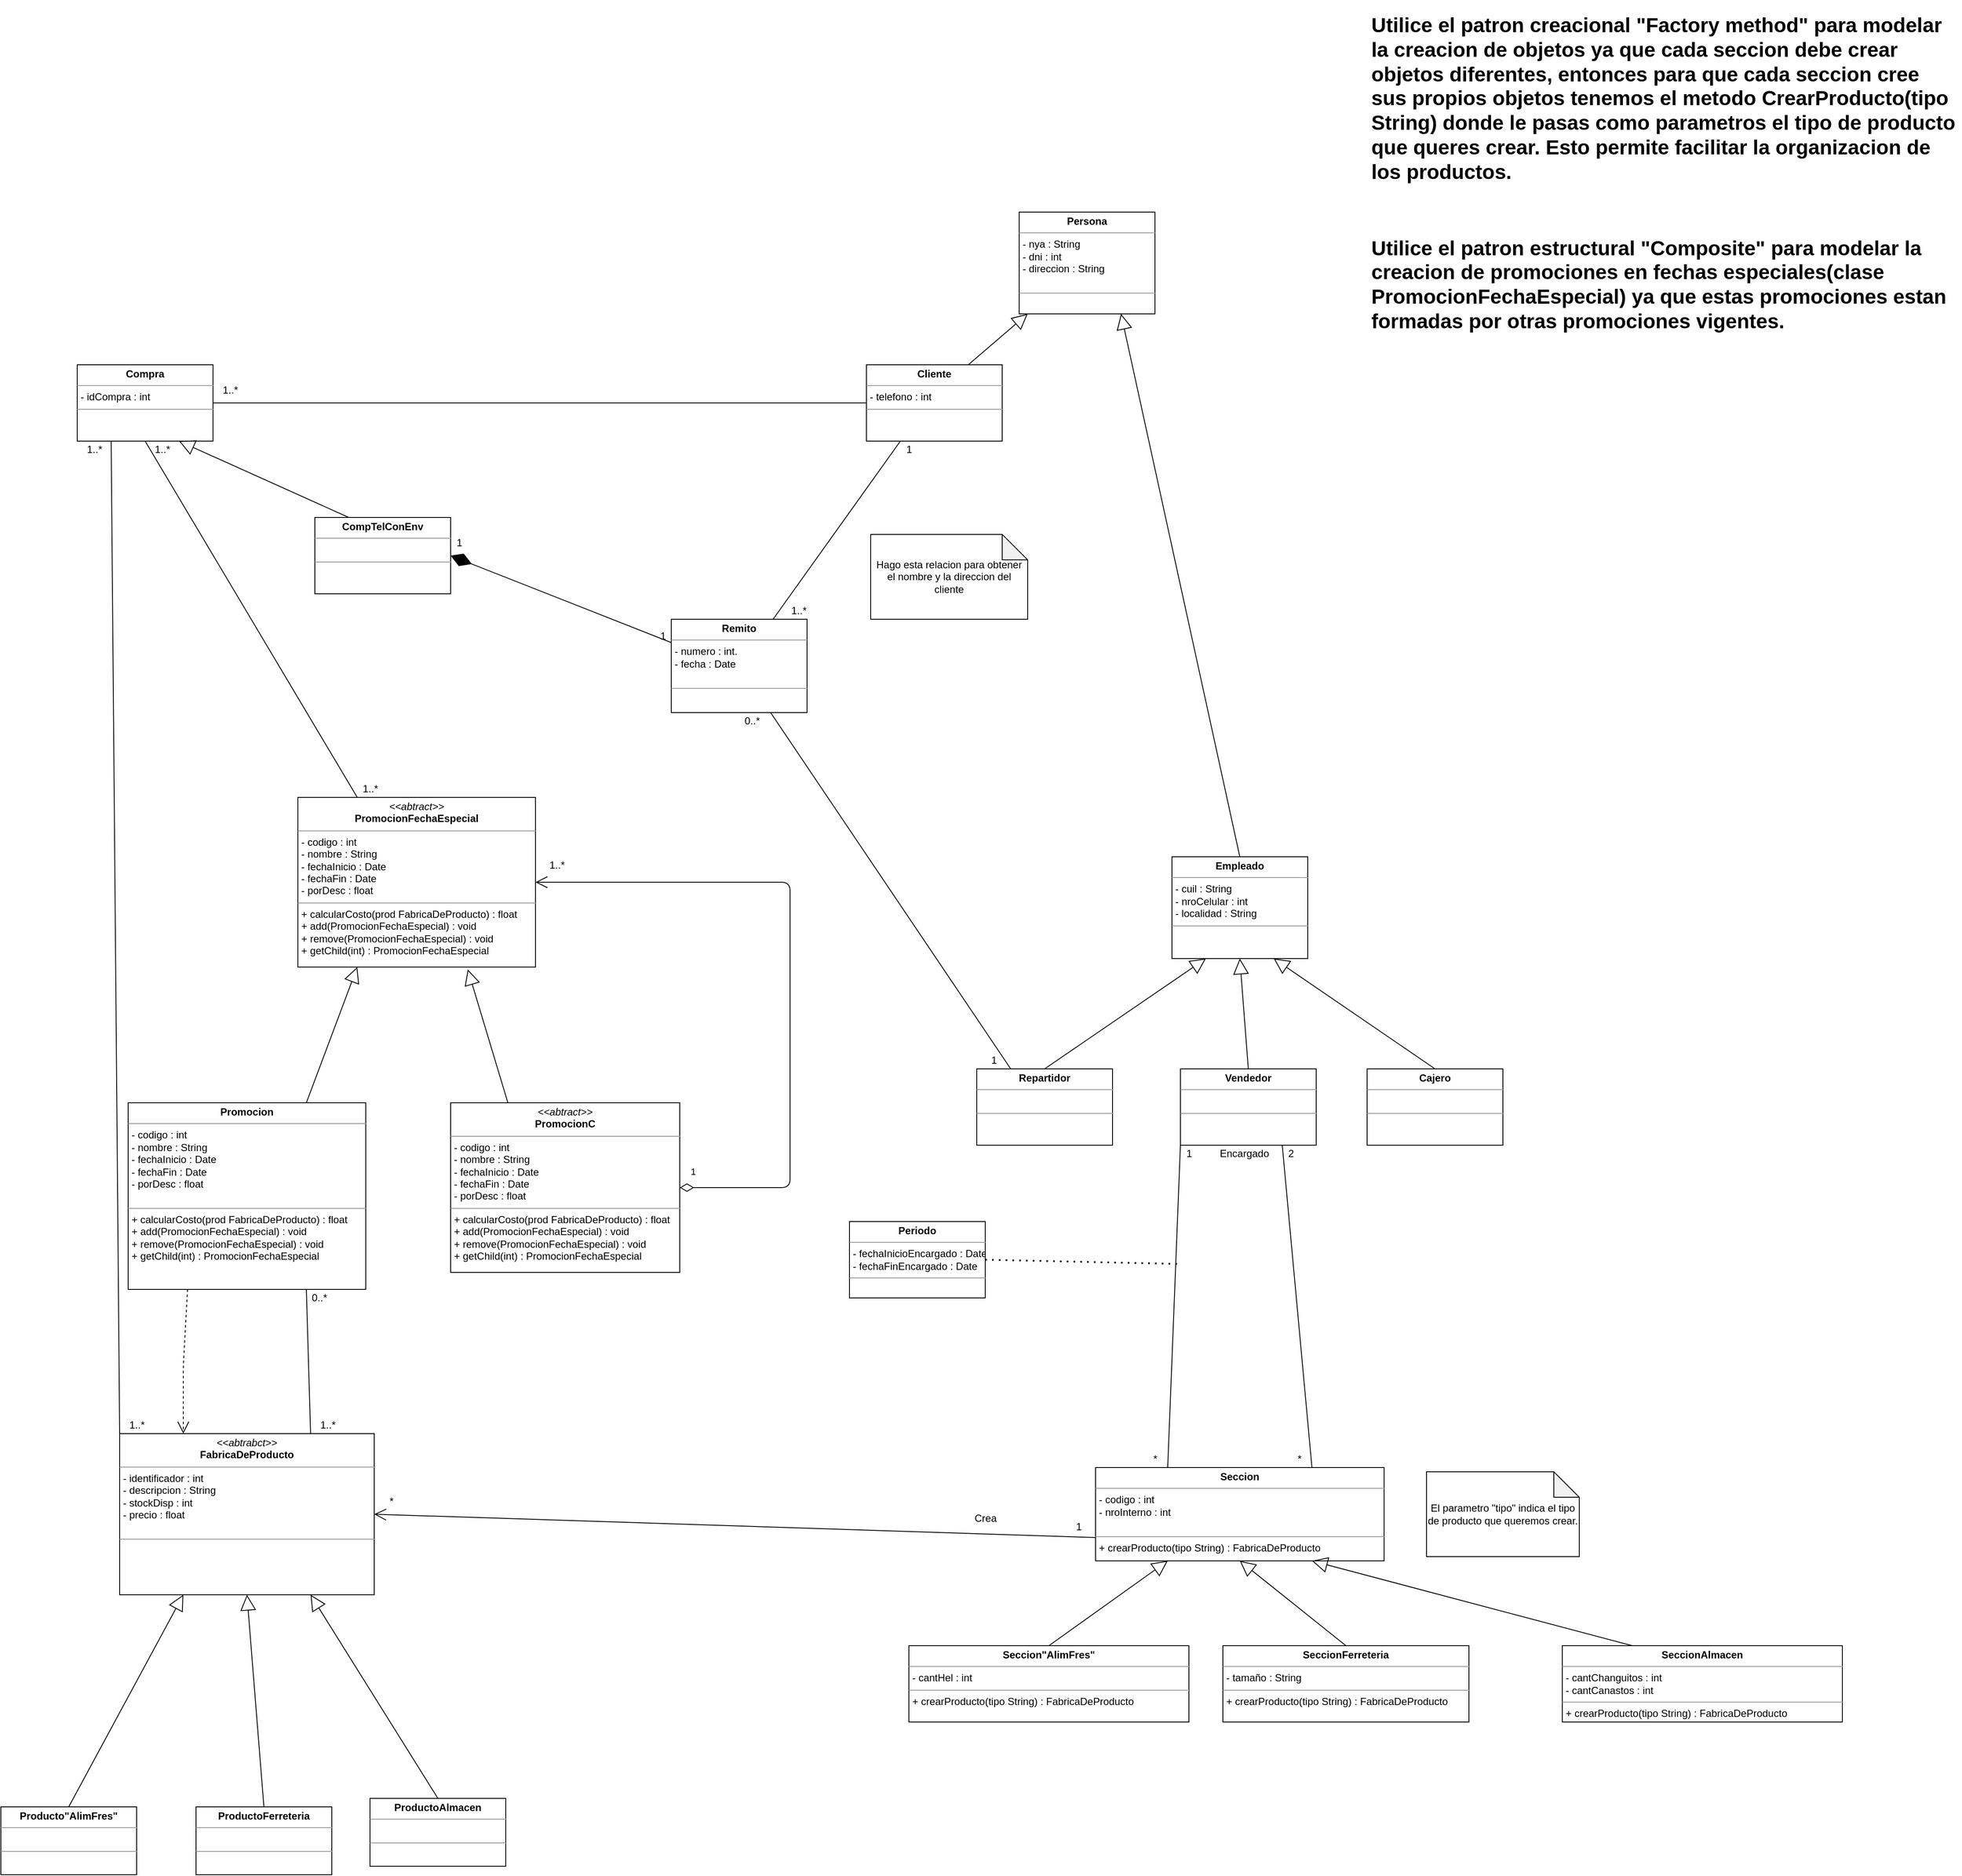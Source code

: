 <mxfile version="14.7.6" type="github">
  <diagram name="Page-1" id="c4acf3e9-155e-7222-9cf6-157b1a14988f">
    <mxGraphModel dx="1811" dy="1822" grid="1" gridSize="10" guides="1" tooltips="1" connect="1" arrows="1" fold="1" page="1" pageScale="1" pageWidth="850" pageHeight="1100" background="none" math="0" shadow="0">
      <root>
        <mxCell id="0" />
        <mxCell id="1" parent="0" />
        <mxCell id="PUDkS7CEyCO4szzrdiOM-6" value="&lt;p style=&quot;margin: 0px ; margin-top: 4px ; text-align: center&quot;&gt;&lt;b&gt;Empleado&lt;/b&gt;&lt;/p&gt;&lt;hr size=&quot;1&quot;&gt;&lt;p style=&quot;margin: 0px ; margin-left: 4px&quot;&gt;&lt;span&gt;- cuil : String&lt;/span&gt;&lt;/p&gt;&lt;p style=&quot;margin: 0px ; margin-left: 4px&quot;&gt;- nroCelular : int&lt;/p&gt;&lt;p style=&quot;margin: 0px ; margin-left: 4px&quot;&gt;- localidad : String&lt;/p&gt;&lt;hr size=&quot;1&quot;&gt;&lt;p style=&quot;margin: 0px ; margin-left: 4px&quot;&gt;&lt;br&gt;&lt;/p&gt;" style="verticalAlign=top;align=left;overflow=fill;fontSize=12;fontFamily=Helvetica;html=1;" vertex="1" parent="1">
          <mxGeometry x="620" y="70" width="160" height="120" as="geometry" />
        </mxCell>
        <mxCell id="PUDkS7CEyCO4szzrdiOM-7" value="&lt;p style=&quot;margin: 0px ; margin-top: 4px ; text-align: center&quot;&gt;&lt;b&gt;Repartidor&lt;/b&gt;&lt;/p&gt;&lt;hr size=&quot;1&quot;&gt;&lt;p style=&quot;margin: 0px ; margin-left: 4px&quot;&gt;&lt;br&gt;&lt;/p&gt;&lt;hr size=&quot;1&quot;&gt;&lt;p style=&quot;margin: 0px ; margin-left: 4px&quot;&gt;&lt;br&gt;&lt;/p&gt;" style="verticalAlign=top;align=left;overflow=fill;fontSize=12;fontFamily=Helvetica;html=1;" vertex="1" parent="1">
          <mxGeometry x="390" y="320" width="160" height="90" as="geometry" />
        </mxCell>
        <mxCell id="PUDkS7CEyCO4szzrdiOM-8" value="&lt;p style=&quot;margin: 0px ; margin-top: 4px ; text-align: center&quot;&gt;&lt;b&gt;Vendedor&lt;/b&gt;&lt;/p&gt;&lt;hr size=&quot;1&quot;&gt;&lt;p style=&quot;margin: 0px ; margin-left: 4px&quot;&gt;&lt;br&gt;&lt;/p&gt;&lt;hr size=&quot;1&quot;&gt;&lt;p style=&quot;margin: 0px ; margin-left: 4px&quot;&gt;&lt;br&gt;&lt;/p&gt;" style="verticalAlign=top;align=left;overflow=fill;fontSize=12;fontFamily=Helvetica;html=1;" vertex="1" parent="1">
          <mxGeometry x="630" y="320" width="160" height="90" as="geometry" />
        </mxCell>
        <mxCell id="PUDkS7CEyCO4szzrdiOM-9" value="&lt;p style=&quot;margin: 0px ; margin-top: 4px ; text-align: center&quot;&gt;&lt;b&gt;Cajero&lt;/b&gt;&lt;/p&gt;&lt;hr size=&quot;1&quot;&gt;&lt;p style=&quot;margin: 0px ; margin-left: 4px&quot;&gt;&lt;br&gt;&lt;/p&gt;&lt;hr size=&quot;1&quot;&gt;&lt;p style=&quot;margin: 0px ; margin-left: 4px&quot;&gt;&lt;br&gt;&lt;/p&gt;" style="verticalAlign=top;align=left;overflow=fill;fontSize=12;fontFamily=Helvetica;html=1;" vertex="1" parent="1">
          <mxGeometry x="850" y="320" width="160" height="90" as="geometry" />
        </mxCell>
        <mxCell id="PUDkS7CEyCO4szzrdiOM-11" value="" style="endArrow=block;endSize=16;endFill=0;html=1;entryX=0.25;entryY=1;entryDx=0;entryDy=0;exitX=0.5;exitY=0;exitDx=0;exitDy=0;" edge="1" parent="1" source="PUDkS7CEyCO4szzrdiOM-7" target="PUDkS7CEyCO4szzrdiOM-6">
          <mxGeometry width="160" relative="1" as="geometry">
            <mxPoint x="440" y="350" as="sourcePoint" />
            <mxPoint x="600" y="350" as="targetPoint" />
          </mxGeometry>
        </mxCell>
        <mxCell id="PUDkS7CEyCO4szzrdiOM-12" value="" style="endArrow=block;endSize=16;endFill=0;html=1;entryX=0.75;entryY=1;entryDx=0;entryDy=0;exitX=0.5;exitY=0;exitDx=0;exitDy=0;" edge="1" parent="1" source="PUDkS7CEyCO4szzrdiOM-9" target="PUDkS7CEyCO4szzrdiOM-6">
          <mxGeometry width="160" relative="1" as="geometry">
            <mxPoint x="450" y="360" as="sourcePoint" />
            <mxPoint x="610" y="360" as="targetPoint" />
          </mxGeometry>
        </mxCell>
        <mxCell id="PUDkS7CEyCO4szzrdiOM-13" value="" style="endArrow=block;endSize=16;endFill=0;html=1;entryX=0.5;entryY=1;entryDx=0;entryDy=0;exitX=0.5;exitY=0;exitDx=0;exitDy=0;" edge="1" parent="1" source="PUDkS7CEyCO4szzrdiOM-8" target="PUDkS7CEyCO4szzrdiOM-6">
          <mxGeometry width="160" relative="1" as="geometry">
            <mxPoint x="460" y="370" as="sourcePoint" />
            <mxPoint x="620" y="370" as="targetPoint" />
          </mxGeometry>
        </mxCell>
        <mxCell id="PUDkS7CEyCO4szzrdiOM-15" value="&lt;p style=&quot;margin: 0px ; margin-top: 4px ; text-align: center&quot;&gt;&lt;b&gt;Seccion&lt;/b&gt;&lt;/p&gt;&lt;hr size=&quot;1&quot;&gt;&lt;p style=&quot;margin: 0px ; margin-left: 4px&quot;&gt;- codigo : int&lt;/p&gt;&lt;p style=&quot;margin: 0px ; margin-left: 4px&quot;&gt;- nroInterno : int&lt;/p&gt;&lt;p style=&quot;margin: 0px ; margin-left: 4px&quot;&gt;&lt;br&gt;&lt;/p&gt;&lt;hr size=&quot;1&quot;&gt;&lt;p style=&quot;margin: 0px ; margin-left: 4px&quot;&gt;+ crearProducto(tipo String) : FabricaDeProducto&lt;/p&gt;" style="verticalAlign=top;align=left;overflow=fill;fontSize=12;fontFamily=Helvetica;html=1;" vertex="1" parent="1">
          <mxGeometry x="530" y="790" width="340" height="110" as="geometry" />
        </mxCell>
        <mxCell id="PUDkS7CEyCO4szzrdiOM-16" value="" style="endArrow=none;html=1;entryX=0;entryY=1;entryDx=0;entryDy=0;exitX=0.25;exitY=0;exitDx=0;exitDy=0;" edge="1" parent="1" source="PUDkS7CEyCO4szzrdiOM-15" target="PUDkS7CEyCO4szzrdiOM-8">
          <mxGeometry width="50" height="50" relative="1" as="geometry">
            <mxPoint x="710" y="780" as="sourcePoint" />
            <mxPoint x="760" y="730" as="targetPoint" />
          </mxGeometry>
        </mxCell>
        <mxCell id="PUDkS7CEyCO4szzrdiOM-17" value="1" style="text;html=1;align=center;verticalAlign=middle;resizable=0;points=[];autosize=1;strokeColor=none;" vertex="1" parent="1">
          <mxGeometry x="630" y="410" width="20" height="20" as="geometry" />
        </mxCell>
        <mxCell id="PUDkS7CEyCO4szzrdiOM-18" value="*" style="text;html=1;align=center;verticalAlign=middle;resizable=0;points=[];autosize=1;strokeColor=none;" vertex="1" parent="1">
          <mxGeometry x="590" y="770" width="20" height="20" as="geometry" />
        </mxCell>
        <mxCell id="PUDkS7CEyCO4szzrdiOM-19" value="Encargado" style="text;html=1;align=center;verticalAlign=middle;resizable=0;points=[];autosize=1;strokeColor=none;" vertex="1" parent="1">
          <mxGeometry x="670" y="410" width="70" height="20" as="geometry" />
        </mxCell>
        <mxCell id="PUDkS7CEyCO4szzrdiOM-20" value="&lt;p style=&quot;margin: 0px ; margin-top: 4px ; text-align: center&quot;&gt;&lt;b&gt;Periodo&lt;/b&gt;&lt;/p&gt;&lt;hr size=&quot;1&quot;&gt;&lt;p style=&quot;margin: 0px ; margin-left: 4px&quot;&gt;- fechaInicioEncargado : Date&lt;/p&gt;&lt;p style=&quot;margin: 0px ; margin-left: 4px&quot;&gt;- fechaFinEncargado : Date&lt;/p&gt;&lt;hr size=&quot;1&quot;&gt;&lt;p style=&quot;margin: 0px ; margin-left: 4px&quot;&gt;&lt;br&gt;&lt;/p&gt;" style="verticalAlign=top;align=left;overflow=fill;fontSize=12;fontFamily=Helvetica;html=1;" vertex="1" parent="1">
          <mxGeometry x="240" y="500" width="160" height="90" as="geometry" />
        </mxCell>
        <mxCell id="PUDkS7CEyCO4szzrdiOM-21" value="" style="endArrow=none;dashed=1;html=1;dashPattern=1 3;strokeWidth=2;exitX=1;exitY=0.5;exitDx=0;exitDy=0;" edge="1" parent="1" source="PUDkS7CEyCO4szzrdiOM-20">
          <mxGeometry width="50" height="50" relative="1" as="geometry">
            <mxPoint x="740" y="790" as="sourcePoint" />
            <mxPoint x="630" y="550" as="targetPoint" />
          </mxGeometry>
        </mxCell>
        <mxCell id="PUDkS7CEyCO4szzrdiOM-22" value="" style="endArrow=none;html=1;exitX=0.75;exitY=0;exitDx=0;exitDy=0;entryX=0.75;entryY=1;entryDx=0;entryDy=0;" edge="1" parent="1" source="PUDkS7CEyCO4szzrdiOM-15" target="PUDkS7CEyCO4szzrdiOM-8">
          <mxGeometry width="50" height="50" relative="1" as="geometry">
            <mxPoint x="790" y="780" as="sourcePoint" />
            <mxPoint x="840" y="730" as="targetPoint" />
          </mxGeometry>
        </mxCell>
        <mxCell id="PUDkS7CEyCO4szzrdiOM-23" value="*" style="text;html=1;align=center;verticalAlign=middle;resizable=0;points=[];autosize=1;strokeColor=none;" vertex="1" parent="1">
          <mxGeometry x="760" y="770" width="20" height="20" as="geometry" />
        </mxCell>
        <mxCell id="PUDkS7CEyCO4szzrdiOM-24" value="2" style="text;html=1;align=center;verticalAlign=middle;resizable=0;points=[];autosize=1;strokeColor=none;" vertex="1" parent="1">
          <mxGeometry x="750" y="410" width="20" height="20" as="geometry" />
        </mxCell>
        <mxCell id="PUDkS7CEyCO4szzrdiOM-27" value="&lt;p style=&quot;margin: 0px ; margin-top: 4px ; text-align: center&quot;&gt;&lt;b&gt;Seccion&quot;AlimFres&quot;&lt;/b&gt;&lt;/p&gt;&lt;hr size=&quot;1&quot;&gt;&lt;p style=&quot;margin: 0px ; margin-left: 4px&quot;&gt;- cantHel : int&lt;/p&gt;&lt;hr size=&quot;1&quot;&gt;&lt;p style=&quot;margin: 0px ; margin-left: 4px&quot;&gt;+ crearProducto(tipo String) : FabricaDeProducto&lt;br&gt;&lt;/p&gt;" style="verticalAlign=top;align=left;overflow=fill;fontSize=12;fontFamily=Helvetica;html=1;" vertex="1" parent="1">
          <mxGeometry x="310" y="1000" width="330" height="90" as="geometry" />
        </mxCell>
        <mxCell id="PUDkS7CEyCO4szzrdiOM-30" value="&lt;p style=&quot;margin: 0px ; margin-top: 4px ; text-align: center&quot;&gt;&lt;b&gt;SeccionFerreteria&lt;/b&gt;&lt;/p&gt;&lt;hr size=&quot;1&quot;&gt;&lt;p style=&quot;margin: 0px ; margin-left: 4px&quot;&gt;- tamaño : String&lt;/p&gt;&lt;hr size=&quot;1&quot;&gt;&lt;p style=&quot;margin: 0px ; margin-left: 4px&quot;&gt;+ crearProducto(tipo String) : FabricaDeProducto&lt;br&gt;&lt;/p&gt;" style="verticalAlign=top;align=left;overflow=fill;fontSize=12;fontFamily=Helvetica;html=1;" vertex="1" parent="1">
          <mxGeometry x="680" y="1000" width="290" height="90" as="geometry" />
        </mxCell>
        <mxCell id="PUDkS7CEyCO4szzrdiOM-31" value="&lt;p style=&quot;margin: 0px ; margin-top: 4px ; text-align: center&quot;&gt;&lt;b&gt;SeccionAlmacen&lt;/b&gt;&lt;/p&gt;&lt;hr size=&quot;1&quot;&gt;&lt;p style=&quot;margin: 0px ; margin-left: 4px&quot;&gt;- cantChanguitos : int&lt;/p&gt;&lt;p style=&quot;margin: 0px ; margin-left: 4px&quot;&gt;- cantCanastos : int&lt;/p&gt;&lt;hr size=&quot;1&quot;&gt;&lt;p style=&quot;margin: 0px ; margin-left: 4px&quot;&gt;+ crearProducto(tipo String) : FabricaDeProducto&lt;br&gt;&lt;/p&gt;" style="verticalAlign=top;align=left;overflow=fill;fontSize=12;fontFamily=Helvetica;html=1;" vertex="1" parent="1">
          <mxGeometry x="1080" y="1000" width="330" height="90" as="geometry" />
        </mxCell>
        <mxCell id="PUDkS7CEyCO4szzrdiOM-34" value="&lt;p style=&quot;margin: 0px ; margin-top: 4px ; text-align: center&quot;&gt;&lt;b&gt;Producto&quot;AlimFres&quot;&lt;/b&gt;&lt;/p&gt;&lt;hr size=&quot;1&quot;&gt;&lt;p style=&quot;margin: 0px ; margin-left: 4px&quot;&gt;&lt;br&gt;&lt;/p&gt;&lt;hr size=&quot;1&quot;&gt;&lt;p style=&quot;margin: 0px ; margin-left: 4px&quot;&gt;&lt;br&gt;&lt;/p&gt;" style="verticalAlign=top;align=left;overflow=fill;fontSize=12;fontFamily=Helvetica;html=1;" vertex="1" parent="1">
          <mxGeometry x="-760" y="1190" width="160" height="80" as="geometry" />
        </mxCell>
        <mxCell id="PUDkS7CEyCO4szzrdiOM-36" value="" style="endArrow=block;endSize=16;endFill=0;html=1;entryX=0.25;entryY=1;entryDx=0;entryDy=0;exitX=0.5;exitY=0;exitDx=0;exitDy=0;" edge="1" parent="1" source="PUDkS7CEyCO4szzrdiOM-27" target="PUDkS7CEyCO4szzrdiOM-15">
          <mxGeometry width="160" relative="1" as="geometry">
            <mxPoint x="1070" y="960" as="sourcePoint" />
            <mxPoint x="880" y="830" as="targetPoint" />
          </mxGeometry>
        </mxCell>
        <mxCell id="PUDkS7CEyCO4szzrdiOM-37" value="" style="endArrow=block;endSize=16;endFill=0;html=1;entryX=0.75;entryY=1;entryDx=0;entryDy=0;exitX=0.25;exitY=0;exitDx=0;exitDy=0;" edge="1" parent="1" source="PUDkS7CEyCO4szzrdiOM-31" target="PUDkS7CEyCO4szzrdiOM-15">
          <mxGeometry width="160" relative="1" as="geometry">
            <mxPoint x="1060" y="960" as="sourcePoint" />
            <mxPoint x="870" y="830" as="targetPoint" />
          </mxGeometry>
        </mxCell>
        <mxCell id="PUDkS7CEyCO4szzrdiOM-38" value="" style="endArrow=block;endSize=16;endFill=0;html=1;entryX=0.5;entryY=1;entryDx=0;entryDy=0;exitX=0.5;exitY=0;exitDx=0;exitDy=0;" edge="1" parent="1" source="PUDkS7CEyCO4szzrdiOM-30" target="PUDkS7CEyCO4szzrdiOM-15">
          <mxGeometry width="160" relative="1" as="geometry">
            <mxPoint x="1010" y="940" as="sourcePoint" />
            <mxPoint x="820" y="810" as="targetPoint" />
          </mxGeometry>
        </mxCell>
        <mxCell id="PUDkS7CEyCO4szzrdiOM-39" value="&lt;p style=&quot;margin: 0px ; margin-top: 4px ; text-align: center&quot;&gt;&lt;i&gt;&amp;lt;&amp;lt;abtrabct&amp;gt;&amp;gt;&lt;/i&gt;&lt;br&gt;&lt;b&gt;FabricaDeProducto&lt;/b&gt;&lt;/p&gt;&lt;hr size=&quot;1&quot;&gt;&lt;p style=&quot;margin: 0px 0px 0px 4px&quot;&gt;- identificador : int&lt;/p&gt;&lt;p style=&quot;margin: 0px 0px 0px 4px&quot;&gt;- descripcion : String&lt;/p&gt;&lt;p style=&quot;margin: 0px 0px 0px 4px&quot;&gt;- stockDisp : int&lt;/p&gt;&lt;p style=&quot;margin: 0px 0px 0px 4px&quot;&gt;- precio : float&lt;/p&gt;&lt;div&gt;&lt;br&gt;&lt;/div&gt;&lt;hr size=&quot;1&quot;&gt;&lt;p style=&quot;margin: 0px ; margin-left: 4px&quot;&gt;&lt;br&gt;&lt;/p&gt;" style="verticalAlign=top;align=left;overflow=fill;fontSize=12;fontFamily=Helvetica;html=1;" vertex="1" parent="1">
          <mxGeometry x="-620" y="750" width="300" height="190" as="geometry" />
        </mxCell>
        <mxCell id="PUDkS7CEyCO4szzrdiOM-40" value="&lt;p style=&quot;margin: 0px ; margin-top: 4px ; text-align: center&quot;&gt;&lt;b&gt;ProductoAlmacen&lt;/b&gt;&lt;/p&gt;&lt;hr size=&quot;1&quot;&gt;&lt;p style=&quot;margin: 0px ; margin-left: 4px&quot;&gt;&lt;br&gt;&lt;/p&gt;&lt;hr size=&quot;1&quot;&gt;&lt;p style=&quot;margin: 0px ; margin-left: 4px&quot;&gt;&lt;br&gt;&lt;/p&gt;" style="verticalAlign=top;align=left;overflow=fill;fontSize=12;fontFamily=Helvetica;html=1;" vertex="1" parent="1">
          <mxGeometry x="-325" y="1180" width="160" height="80" as="geometry" />
        </mxCell>
        <mxCell id="PUDkS7CEyCO4szzrdiOM-41" value="&lt;p style=&quot;margin: 0px ; margin-top: 4px ; text-align: center&quot;&gt;&lt;b&gt;ProductoFerreteria&lt;/b&gt;&lt;/p&gt;&lt;hr size=&quot;1&quot;&gt;&lt;p style=&quot;margin: 0px ; margin-left: 4px&quot;&gt;&lt;br&gt;&lt;/p&gt;&lt;hr size=&quot;1&quot;&gt;&lt;p style=&quot;margin: 0px ; margin-left: 4px&quot;&gt;&lt;br&gt;&lt;/p&gt;" style="verticalAlign=top;align=left;overflow=fill;fontSize=12;fontFamily=Helvetica;html=1;" vertex="1" parent="1">
          <mxGeometry x="-530" y="1190" width="160" height="80" as="geometry" />
        </mxCell>
        <mxCell id="PUDkS7CEyCO4szzrdiOM-43" value="" style="endArrow=block;endSize=16;endFill=0;html=1;entryX=0.5;entryY=1;entryDx=0;entryDy=0;exitX=0.5;exitY=0;exitDx=0;exitDy=0;" edge="1" parent="1" source="PUDkS7CEyCO4szzrdiOM-41" target="PUDkS7CEyCO4szzrdiOM-39">
          <mxGeometry width="160" relative="1" as="geometry">
            <mxPoint x="-930" y="1100.0" as="sourcePoint" />
            <mxPoint x="-750" y="1000.0" as="targetPoint" />
          </mxGeometry>
        </mxCell>
        <mxCell id="PUDkS7CEyCO4szzrdiOM-44" value="" style="endArrow=block;endSize=16;endFill=0;html=1;entryX=0.75;entryY=1;entryDx=0;entryDy=0;exitX=0.5;exitY=0;exitDx=0;exitDy=0;" edge="1" parent="1" source="PUDkS7CEyCO4szzrdiOM-40" target="PUDkS7CEyCO4szzrdiOM-39">
          <mxGeometry width="160" relative="1" as="geometry">
            <mxPoint x="-60" y="1040.0" as="sourcePoint" />
            <mxPoint x="120" y="940.0" as="targetPoint" />
          </mxGeometry>
        </mxCell>
        <mxCell id="PUDkS7CEyCO4szzrdiOM-45" value="" style="endArrow=block;endSize=16;endFill=0;html=1;entryX=0.25;entryY=1;entryDx=0;entryDy=0;exitX=0.5;exitY=0;exitDx=0;exitDy=0;" edge="1" parent="1" source="PUDkS7CEyCO4szzrdiOM-34" target="PUDkS7CEyCO4szzrdiOM-39">
          <mxGeometry width="160" relative="1" as="geometry">
            <mxPoint x="-750" y="1190.0" as="sourcePoint" />
            <mxPoint x="-570" y="1090.0" as="targetPoint" />
          </mxGeometry>
        </mxCell>
        <mxCell id="PUDkS7CEyCO4szzrdiOM-48" value="" style="endArrow=open;endFill=1;endSize=12;html=1;entryX=1;entryY=0.5;entryDx=0;entryDy=0;exitX=0;exitY=0.75;exitDx=0;exitDy=0;" edge="1" parent="1" source="PUDkS7CEyCO4szzrdiOM-15" target="PUDkS7CEyCO4szzrdiOM-39">
          <mxGeometry width="160" relative="1" as="geometry">
            <mxPoint x="450" y="850" as="sourcePoint" />
            <mxPoint x="610" y="850" as="targetPoint" />
          </mxGeometry>
        </mxCell>
        <mxCell id="PUDkS7CEyCO4szzrdiOM-49" value="*" style="text;html=1;align=center;verticalAlign=middle;resizable=0;points=[];autosize=1;strokeColor=none;" vertex="1" parent="1">
          <mxGeometry x="-310" y="820" width="20" height="20" as="geometry" />
        </mxCell>
        <mxCell id="PUDkS7CEyCO4szzrdiOM-50" value="1" style="text;html=1;align=center;verticalAlign=middle;resizable=0;points=[];autosize=1;strokeColor=none;" vertex="1" parent="1">
          <mxGeometry x="500" y="850" width="20" height="20" as="geometry" />
        </mxCell>
        <mxCell id="PUDkS7CEyCO4szzrdiOM-51" value="Crea" style="text;html=1;align=center;verticalAlign=middle;resizable=0;points=[];autosize=1;strokeColor=none;" vertex="1" parent="1">
          <mxGeometry x="380" y="840" width="40" height="20" as="geometry" />
        </mxCell>
        <mxCell id="PUDkS7CEyCO4szzrdiOM-56" value="&lt;p style=&quot;margin: 0px ; margin-top: 4px ; text-align: center&quot;&gt;&lt;b&gt;Promocion&lt;/b&gt;&lt;/p&gt;&lt;hr size=&quot;1&quot;&gt;&lt;p style=&quot;margin: 0px ; margin-left: 4px&quot;&gt;- codigo : int&lt;/p&gt;&lt;p style=&quot;margin: 0px ; margin-left: 4px&quot;&gt;- nombre : String&lt;/p&gt;&lt;p style=&quot;margin: 0px ; margin-left: 4px&quot;&gt;- fechaInicio : Date&lt;/p&gt;&lt;p style=&quot;margin: 0px ; margin-left: 4px&quot;&gt;- fechaFin : Date&lt;/p&gt;&lt;p style=&quot;margin: 0px ; margin-left: 4px&quot;&gt;- porDesc : float&lt;/p&gt;&lt;p style=&quot;margin: 0px ; margin-left: 4px&quot;&gt;&lt;br&gt;&lt;/p&gt;&lt;hr size=&quot;1&quot;&gt;&lt;p style=&quot;margin: 0px ; margin-left: 4px&quot;&gt;+ calcularCosto(prod FabricaDeProducto) : float&lt;br&gt;&lt;/p&gt;&lt;p style=&quot;margin: 0px 0px 0px 4px&quot;&gt;+ add(PromocionFechaEspecial) : void&amp;nbsp;&lt;/p&gt;&lt;p style=&quot;margin: 0px 0px 0px 4px&quot;&gt;+ remove(PromocionFechaEspecial) : void&lt;br&gt;&lt;/p&gt;&lt;p style=&quot;margin: 0px 0px 0px 4px&quot;&gt;+ getChild(int) : PromocionFechaEspecial&lt;/p&gt;" style="verticalAlign=top;align=left;overflow=fill;fontSize=12;fontFamily=Helvetica;html=1;" vertex="1" parent="1">
          <mxGeometry x="-610" y="360" width="280" height="220" as="geometry" />
        </mxCell>
        <mxCell id="PUDkS7CEyCO4szzrdiOM-59" value="&lt;p style=&quot;margin: 0px ; margin-top: 4px ; text-align: center&quot;&gt;&lt;b&gt;CompTelConEnv&lt;/b&gt;&lt;/p&gt;&lt;hr size=&quot;1&quot;&gt;&lt;p style=&quot;margin: 0px ; margin-left: 4px&quot;&gt;&lt;br&gt;&lt;/p&gt;&lt;hr size=&quot;1&quot;&gt;&lt;p style=&quot;margin: 0px ; margin-left: 4px&quot;&gt;&lt;br&gt;&lt;/p&gt;" style="verticalAlign=top;align=left;overflow=fill;fontSize=12;fontFamily=Helvetica;html=1;" vertex="1" parent="1">
          <mxGeometry x="-390" y="-330" width="160" height="90" as="geometry" />
        </mxCell>
        <mxCell id="PUDkS7CEyCO4szzrdiOM-60" value="&lt;p style=&quot;margin: 0px ; margin-top: 4px ; text-align: center&quot;&gt;&lt;b&gt;Remito&lt;/b&gt;&lt;/p&gt;&lt;hr size=&quot;1&quot;&gt;&lt;p style=&quot;margin: 0px ; margin-left: 4px&quot;&gt;- numero : int.&lt;/p&gt;&lt;p style=&quot;margin: 0px ; margin-left: 4px&quot;&gt;- fecha : Date&lt;/p&gt;&lt;p style=&quot;margin: 0px ; margin-left: 4px&quot;&gt;&lt;br&gt;&lt;/p&gt;&lt;hr size=&quot;1&quot;&gt;&lt;p style=&quot;margin: 0px ; margin-left: 4px&quot;&gt;&lt;br&gt;&lt;/p&gt;" style="verticalAlign=top;align=left;overflow=fill;fontSize=12;fontFamily=Helvetica;html=1;" vertex="1" parent="1">
          <mxGeometry x="30" y="-210" width="160" height="110" as="geometry" />
        </mxCell>
        <mxCell id="PUDkS7CEyCO4szzrdiOM-61" value="" style="endArrow=diamondThin;endFill=1;endSize=24;html=1;entryX=1;entryY=0.5;entryDx=0;entryDy=0;exitX=0;exitY=0.25;exitDx=0;exitDy=0;" edge="1" parent="1" source="PUDkS7CEyCO4szzrdiOM-60" target="PUDkS7CEyCO4szzrdiOM-59">
          <mxGeometry width="160" relative="1" as="geometry">
            <mxPoint x="-305" y="100" as="sourcePoint" />
            <mxPoint x="-145" y="100" as="targetPoint" />
          </mxGeometry>
        </mxCell>
        <mxCell id="PUDkS7CEyCO4szzrdiOM-69" value="" style="endArrow=none;html=1;exitX=0.75;exitY=0;exitDx=0;exitDy=0;entryX=0.75;entryY=1;entryDx=0;entryDy=0;" edge="1" parent="1" source="PUDkS7CEyCO4szzrdiOM-39" target="PUDkS7CEyCO4szzrdiOM-56">
          <mxGeometry width="50" height="50" relative="1" as="geometry">
            <mxPoint x="-590" y="360" as="sourcePoint" />
            <mxPoint x="-540" y="310" as="targetPoint" />
          </mxGeometry>
        </mxCell>
        <mxCell id="PUDkS7CEyCO4szzrdiOM-70" value="1..*" style="text;html=1;align=center;verticalAlign=middle;resizable=0;points=[];autosize=1;strokeColor=none;" vertex="1" parent="1">
          <mxGeometry x="-390" y="730" width="30" height="20" as="geometry" />
        </mxCell>
        <mxCell id="PUDkS7CEyCO4szzrdiOM-71" value="0..*" style="text;html=1;align=center;verticalAlign=middle;resizable=0;points=[];autosize=1;strokeColor=none;" vertex="1" parent="1">
          <mxGeometry x="-400" y="580" width="30" height="20" as="geometry" />
        </mxCell>
        <mxCell id="PUDkS7CEyCO4szzrdiOM-72" value="&lt;p style=&quot;margin: 0px ; margin-top: 4px ; text-align: center&quot;&gt;&lt;i&gt;&amp;lt;&amp;lt;abtract&amp;gt;&amp;gt;&lt;/i&gt;&lt;br&gt;&lt;b&gt;PromocionFechaEspecial&lt;/b&gt;&lt;br&gt;&lt;/p&gt;&lt;hr size=&quot;1&quot;&gt;&lt;p style=&quot;margin: 0px 0px 0px 4px&quot;&gt;- codigo : int&lt;/p&gt;&lt;p style=&quot;margin: 0px 0px 0px 4px&quot;&gt;- nombre : String&lt;/p&gt;&lt;p style=&quot;margin: 0px 0px 0px 4px&quot;&gt;- fechaInicio : Date&lt;/p&gt;&lt;p style=&quot;margin: 0px 0px 0px 4px&quot;&gt;- fechaFin : Date&lt;/p&gt;&lt;p style=&quot;margin: 0px 0px 0px 4px&quot;&gt;- porDesc : float&lt;/p&gt;&lt;hr size=&quot;1&quot;&gt;&lt;p style=&quot;margin: 0px ; margin-left: 4px&quot;&gt;+ calcularCosto(prod FabricaDeProducto) : float&lt;br&gt;&lt;/p&gt;&lt;p style=&quot;margin: 0px ; margin-left: 4px&quot;&gt;+ add(PromocionFechaEspecial) : void&amp;nbsp;&lt;/p&gt;&lt;p style=&quot;margin: 0px ; margin-left: 4px&quot;&gt;+ remove(PromocionFechaEspecial) : void&lt;br&gt;&lt;/p&gt;&lt;p style=&quot;margin: 0px ; margin-left: 4px&quot;&gt;+ getChild(int) : PromocionFechaEspecial&lt;/p&gt;" style="verticalAlign=top;align=left;overflow=fill;fontSize=12;fontFamily=Helvetica;html=1;" vertex="1" parent="1">
          <mxGeometry x="-410" width="280" height="200" as="geometry" />
        </mxCell>
        <mxCell id="PUDkS7CEyCO4szzrdiOM-75" value="&lt;p style=&quot;margin: 0px ; margin-top: 4px ; text-align: center&quot;&gt;&lt;i&gt;&amp;lt;&amp;lt;abtract&amp;gt;&amp;gt;&lt;/i&gt;&lt;br&gt;&lt;b&gt;PromocionC&lt;/b&gt;&lt;br&gt;&lt;/p&gt;&lt;hr size=&quot;1&quot;&gt;&lt;p style=&quot;margin: 0px 0px 0px 4px&quot;&gt;- codigo : int&lt;/p&gt;&lt;p style=&quot;margin: 0px 0px 0px 4px&quot;&gt;- nombre : String&lt;/p&gt;&lt;p style=&quot;margin: 0px 0px 0px 4px&quot;&gt;- fechaInicio : Date&lt;/p&gt;&lt;p style=&quot;margin: 0px 0px 0px 4px&quot;&gt;- fechaFin : Date&lt;/p&gt;&lt;p style=&quot;margin: 0px 0px 0px 4px&quot;&gt;- porDesc : float&lt;/p&gt;&lt;hr size=&quot;1&quot;&gt;&lt;p style=&quot;margin: 0px ; margin-left: 4px&quot;&gt;+ calcularCosto(prod FabricaDeProducto) : float&lt;br&gt;&lt;/p&gt;&lt;p style=&quot;margin: 0px 0px 0px 4px&quot;&gt;+ add(PromocionFechaEspecial) : void&amp;nbsp;&lt;/p&gt;&lt;p style=&quot;margin: 0px 0px 0px 4px&quot;&gt;+ remove(PromocionFechaEspecial) : void&lt;br&gt;&lt;/p&gt;&lt;p style=&quot;margin: 0px 0px 0px 4px&quot;&gt;+ getChild(int) : PromocionFechaEspecial&lt;/p&gt;" style="verticalAlign=top;align=left;overflow=fill;fontSize=12;fontFamily=Helvetica;html=1;" vertex="1" parent="1">
          <mxGeometry x="-230" y="360" width="270" height="200" as="geometry" />
        </mxCell>
        <mxCell id="PUDkS7CEyCO4szzrdiOM-77" value="" style="endArrow=block;endSize=16;endFill=0;html=1;entryX=0.715;entryY=1.014;entryDx=0;entryDy=0;exitX=0.25;exitY=0;exitDx=0;exitDy=0;entryPerimeter=0;" edge="1" parent="1" source="PUDkS7CEyCO4szzrdiOM-75" target="PUDkS7CEyCO4szzrdiOM-72">
          <mxGeometry width="160" relative="1" as="geometry">
            <mxPoint x="-180" y="245" as="sourcePoint" />
            <mxPoint x="10" y="115" as="targetPoint" />
          </mxGeometry>
        </mxCell>
        <mxCell id="PUDkS7CEyCO4szzrdiOM-78" value="" style="endArrow=block;endSize=16;endFill=0;html=1;entryX=0.25;entryY=1;entryDx=0;entryDy=0;exitX=0.75;exitY=0;exitDx=0;exitDy=0;" edge="1" parent="1" source="PUDkS7CEyCO4szzrdiOM-56" target="PUDkS7CEyCO4szzrdiOM-72">
          <mxGeometry width="160" relative="1" as="geometry">
            <mxPoint x="-170" y="255" as="sourcePoint" />
            <mxPoint x="20" y="125" as="targetPoint" />
          </mxGeometry>
        </mxCell>
        <mxCell id="PUDkS7CEyCO4szzrdiOM-79" value="" style="endArrow=open;endSize=12;dashed=1;html=1;entryX=0.25;entryY=0;entryDx=0;entryDy=0;exitX=0.25;exitY=1;exitDx=0;exitDy=0;" edge="1" parent="1" source="PUDkS7CEyCO4szzrdiOM-56" target="PUDkS7CEyCO4szzrdiOM-39">
          <mxGeometry width="160" relative="1" as="geometry">
            <mxPoint x="-590" y="580" as="sourcePoint" />
            <mxPoint x="-430" y="580" as="targetPoint" />
            <Array as="points">
              <mxPoint x="-545" y="670" />
            </Array>
          </mxGeometry>
        </mxCell>
        <mxCell id="PUDkS7CEyCO4szzrdiOM-87" value="1" style="endArrow=open;html=1;endSize=12;startArrow=diamondThin;startSize=14;startFill=0;edgeStyle=orthogonalEdgeStyle;align=left;verticalAlign=bottom;exitX=1;exitY=0.5;exitDx=0;exitDy=0;entryX=1;entryY=0.5;entryDx=0;entryDy=0;" edge="1" parent="1" source="PUDkS7CEyCO4szzrdiOM-75" target="PUDkS7CEyCO4szzrdiOM-72">
          <mxGeometry x="-0.975" y="10" relative="1" as="geometry">
            <mxPoint x="-70" y="-10" as="sourcePoint" />
            <mxPoint x="90" y="-10" as="targetPoint" />
            <Array as="points">
              <mxPoint x="170" y="460" />
              <mxPoint x="170" y="100" />
            </Array>
            <mxPoint x="1" as="offset" />
          </mxGeometry>
        </mxCell>
        <mxCell id="PUDkS7CEyCO4szzrdiOM-88" value="1..*" style="text;html=1;align=center;verticalAlign=middle;resizable=0;points=[];autosize=1;strokeColor=none;" vertex="1" parent="1">
          <mxGeometry x="-120" y="70" width="30" height="20" as="geometry" />
        </mxCell>
        <mxCell id="PUDkS7CEyCO4szzrdiOM-89" value="&lt;p style=&quot;margin: 0px ; margin-top: 4px ; text-align: center&quot;&gt;&lt;b&gt;Compra&lt;/b&gt;&lt;/p&gt;&lt;hr size=&quot;1&quot;&gt;&lt;p style=&quot;margin: 0px ; margin-left: 4px&quot;&gt;- idCompra : int&lt;/p&gt;&lt;hr size=&quot;1&quot;&gt;&lt;p style=&quot;margin: 0px ; margin-left: 4px&quot;&gt;&lt;br&gt;&lt;/p&gt;" style="verticalAlign=top;align=left;overflow=fill;fontSize=12;fontFamily=Helvetica;html=1;" vertex="1" parent="1">
          <mxGeometry x="-670" y="-510" width="160" height="90" as="geometry" />
        </mxCell>
        <mxCell id="PUDkS7CEyCO4szzrdiOM-90" value="&lt;p style=&quot;margin: 0px ; margin-top: 4px ; text-align: center&quot;&gt;&lt;b&gt;Cliente&lt;/b&gt;&lt;/p&gt;&lt;hr size=&quot;1&quot;&gt;&lt;p style=&quot;margin: 0px ; margin-left: 4px&quot;&gt;- telefono : int&lt;/p&gt;&lt;hr size=&quot;1&quot;&gt;&lt;p style=&quot;margin: 0px ; margin-left: 4px&quot;&gt;&lt;br&gt;&lt;/p&gt;" style="verticalAlign=top;align=left;overflow=fill;fontSize=12;fontFamily=Helvetica;html=1;" vertex="1" parent="1">
          <mxGeometry x="260" y="-510" width="160" height="90" as="geometry" />
        </mxCell>
        <mxCell id="PUDkS7CEyCO4szzrdiOM-91" value="&lt;p style=&quot;margin: 0px ; margin-top: 4px ; text-align: center&quot;&gt;&lt;b&gt;Persona&lt;/b&gt;&lt;/p&gt;&lt;hr size=&quot;1&quot;&gt;&lt;p style=&quot;margin: 0px ; margin-left: 4px&quot;&gt;- nya : String&lt;/p&gt;&lt;p style=&quot;margin: 0px ; margin-left: 4px&quot;&gt;- dni : int&lt;/p&gt;&lt;p style=&quot;margin: 0px ; margin-left: 4px&quot;&gt;- direccion : String&lt;/p&gt;&lt;p style=&quot;margin: 0px ; margin-left: 4px&quot;&gt;&lt;br&gt;&lt;/p&gt;&lt;hr size=&quot;1&quot;&gt;&lt;p style=&quot;margin: 0px ; margin-left: 4px&quot;&gt;&lt;br&gt;&lt;/p&gt;" style="verticalAlign=top;align=left;overflow=fill;fontSize=12;fontFamily=Helvetica;html=1;" vertex="1" parent="1">
          <mxGeometry x="440" y="-690" width="160" height="120" as="geometry" />
        </mxCell>
        <mxCell id="PUDkS7CEyCO4szzrdiOM-93" value="" style="endArrow=block;endSize=16;endFill=0;html=1;entryX=0.75;entryY=1;entryDx=0;entryDy=0;exitX=0.5;exitY=0;exitDx=0;exitDy=0;" edge="1" parent="1" source="PUDkS7CEyCO4szzrdiOM-6" target="PUDkS7CEyCO4szzrdiOM-91">
          <mxGeometry width="160" relative="1" as="geometry">
            <mxPoint x="480" y="330" as="sourcePoint" />
            <mxPoint x="670" y="200" as="targetPoint" />
          </mxGeometry>
        </mxCell>
        <mxCell id="PUDkS7CEyCO4szzrdiOM-94" value="" style="endArrow=block;endSize=16;endFill=0;html=1;exitX=0.75;exitY=0;exitDx=0;exitDy=0;" edge="1" parent="1" source="PUDkS7CEyCO4szzrdiOM-90" target="PUDkS7CEyCO4szzrdiOM-91">
          <mxGeometry width="160" relative="1" as="geometry">
            <mxPoint x="490" y="340" as="sourcePoint" />
            <mxPoint x="680" y="210" as="targetPoint" />
          </mxGeometry>
        </mxCell>
        <mxCell id="PUDkS7CEyCO4szzrdiOM-95" value="" style="endArrow=none;html=1;entryX=0.25;entryY=0;entryDx=0;entryDy=0;exitX=0.5;exitY=1;exitDx=0;exitDy=0;" edge="1" parent="1" source="PUDkS7CEyCO4szzrdiOM-89" target="PUDkS7CEyCO4szzrdiOM-72">
          <mxGeometry width="50" height="50" relative="1" as="geometry">
            <mxPoint x="-560" y="-50" as="sourcePoint" />
            <mxPoint x="-510" y="-100" as="targetPoint" />
          </mxGeometry>
        </mxCell>
        <mxCell id="PUDkS7CEyCO4szzrdiOM-96" value="" style="endArrow=none;html=1;exitX=0;exitY=0;exitDx=0;exitDy=0;entryX=0.25;entryY=1;entryDx=0;entryDy=0;" edge="1" parent="1" source="PUDkS7CEyCO4szzrdiOM-39" target="PUDkS7CEyCO4szzrdiOM-89">
          <mxGeometry width="50" height="50" relative="1" as="geometry">
            <mxPoint x="-790" y="80" as="sourcePoint" />
            <mxPoint x="-740" y="30" as="targetPoint" />
          </mxGeometry>
        </mxCell>
        <mxCell id="PUDkS7CEyCO4szzrdiOM-97" value="1..*" style="text;html=1;align=center;verticalAlign=middle;resizable=0;points=[];autosize=1;strokeColor=none;" vertex="1" parent="1">
          <mxGeometry x="-615" y="730" width="30" height="20" as="geometry" />
        </mxCell>
        <mxCell id="PUDkS7CEyCO4szzrdiOM-98" value="1..*" style="text;html=1;align=center;verticalAlign=middle;resizable=0;points=[];autosize=1;strokeColor=none;" vertex="1" parent="1">
          <mxGeometry x="-665" y="-420" width="30" height="20" as="geometry" />
        </mxCell>
        <mxCell id="PUDkS7CEyCO4szzrdiOM-99" value="1..*" style="text;html=1;align=center;verticalAlign=middle;resizable=0;points=[];autosize=1;strokeColor=none;" vertex="1" parent="1">
          <mxGeometry x="-340" y="-20" width="30" height="20" as="geometry" />
        </mxCell>
        <mxCell id="PUDkS7CEyCO4szzrdiOM-100" value="1..*" style="text;html=1;align=center;verticalAlign=middle;resizable=0;points=[];autosize=1;strokeColor=none;" vertex="1" parent="1">
          <mxGeometry x="-585" y="-420" width="30" height="20" as="geometry" />
        </mxCell>
        <mxCell id="PUDkS7CEyCO4szzrdiOM-101" value="" style="endArrow=none;html=1;exitX=1;exitY=0.5;exitDx=0;exitDy=0;entryX=0;entryY=0.5;entryDx=0;entryDy=0;" edge="1" parent="1" source="PUDkS7CEyCO4szzrdiOM-89" target="PUDkS7CEyCO4szzrdiOM-90">
          <mxGeometry width="50" height="50" relative="1" as="geometry">
            <mxPoint x="-30" y="-240" as="sourcePoint" />
            <mxPoint x="20" y="-290" as="targetPoint" />
          </mxGeometry>
        </mxCell>
        <mxCell id="PUDkS7CEyCO4szzrdiOM-102" value="1..*" style="text;html=1;align=center;verticalAlign=middle;resizable=0;points=[];autosize=1;strokeColor=none;" vertex="1" parent="1">
          <mxGeometry x="-505" y="-490" width="30" height="20" as="geometry" />
        </mxCell>
        <mxCell id="PUDkS7CEyCO4szzrdiOM-106" value="" style="endArrow=block;endSize=16;endFill=0;html=1;exitX=0.25;exitY=0;exitDx=0;exitDy=0;entryX=0.75;entryY=1;entryDx=0;entryDy=0;" edge="1" parent="1" source="PUDkS7CEyCO4szzrdiOM-59" target="PUDkS7CEyCO4szzrdiOM-89">
          <mxGeometry width="160" relative="1" as="geometry">
            <mxPoint x="390" y="-500" as="sourcePoint" />
            <mxPoint x="460" y="-560" as="targetPoint" />
          </mxGeometry>
        </mxCell>
        <mxCell id="PUDkS7CEyCO4szzrdiOM-107" value="" style="endArrow=none;html=1;entryX=0.25;entryY=0;entryDx=0;entryDy=0;" edge="1" parent="1" source="PUDkS7CEyCO4szzrdiOM-60" target="PUDkS7CEyCO4szzrdiOM-7">
          <mxGeometry width="50" height="50" relative="1" as="geometry">
            <mxPoint x="340" y="40" as="sourcePoint" />
            <mxPoint x="390" y="-10" as="targetPoint" />
          </mxGeometry>
        </mxCell>
        <mxCell id="PUDkS7CEyCO4szzrdiOM-108" value="0..*" style="text;html=1;align=center;verticalAlign=middle;resizable=0;points=[];autosize=1;strokeColor=none;" vertex="1" parent="1">
          <mxGeometry x="110" y="-100" width="30" height="20" as="geometry" />
        </mxCell>
        <mxCell id="PUDkS7CEyCO4szzrdiOM-109" value="1" style="text;html=1;align=center;verticalAlign=middle;resizable=0;points=[];autosize=1;strokeColor=none;" vertex="1" parent="1">
          <mxGeometry x="400" y="300" width="20" height="20" as="geometry" />
        </mxCell>
        <mxCell id="PUDkS7CEyCO4szzrdiOM-110" value="" style="endArrow=none;html=1;exitX=0.75;exitY=0;exitDx=0;exitDy=0;entryX=0.25;entryY=1;entryDx=0;entryDy=0;" edge="1" parent="1" source="PUDkS7CEyCO4szzrdiOM-60" target="PUDkS7CEyCO4szzrdiOM-90">
          <mxGeometry width="50" height="50" relative="1" as="geometry">
            <mxPoint x="120" y="-220" as="sourcePoint" />
            <mxPoint x="170" y="-270" as="targetPoint" />
          </mxGeometry>
        </mxCell>
        <mxCell id="PUDkS7CEyCO4szzrdiOM-114" value="1" style="text;html=1;align=center;verticalAlign=middle;resizable=0;points=[];autosize=1;strokeColor=none;" vertex="1" parent="1">
          <mxGeometry x="-230" y="-310" width="20" height="20" as="geometry" />
        </mxCell>
        <mxCell id="PUDkS7CEyCO4szzrdiOM-115" value="1" style="text;html=1;align=center;verticalAlign=middle;resizable=0;points=[];autosize=1;strokeColor=none;" vertex="1" parent="1">
          <mxGeometry x="10" y="-200" width="20" height="20" as="geometry" />
        </mxCell>
        <mxCell id="PUDkS7CEyCO4szzrdiOM-116" value="1" style="text;html=1;align=center;verticalAlign=middle;resizable=0;points=[];autosize=1;strokeColor=none;" vertex="1" parent="1">
          <mxGeometry x="300" y="-420" width="20" height="20" as="geometry" />
        </mxCell>
        <mxCell id="PUDkS7CEyCO4szzrdiOM-117" value="Hago esta relacion para obtener el nombre y la direccion del cliente" style="shape=note;whiteSpace=wrap;html=1;backgroundOutline=1;darkOpacity=0.05;" vertex="1" parent="1">
          <mxGeometry x="265" y="-310" width="185" height="100" as="geometry" />
        </mxCell>
        <mxCell id="PUDkS7CEyCO4szzrdiOM-118" value="1..*" style="text;html=1;align=center;verticalAlign=middle;resizable=0;points=[];autosize=1;strokeColor=none;" vertex="1" parent="1">
          <mxGeometry x="165" y="-230" width="30" height="20" as="geometry" />
        </mxCell>
        <mxCell id="PUDkS7CEyCO4szzrdiOM-119" value="&lt;h1&gt;&lt;br&gt;&lt;/h1&gt;" style="text;html=1;strokeColor=none;fillColor=none;spacing=5;spacingTop=-20;whiteSpace=wrap;overflow=hidden;rounded=0;" vertex="1" parent="1">
          <mxGeometry x="1250" y="-920" width="190" height="120" as="geometry" />
        </mxCell>
        <mxCell id="PUDkS7CEyCO4szzrdiOM-120" value="&lt;h1&gt;Utilice el patron creacional &quot;Factory method&quot; para modelar la creacion de objetos ya que cada seccion debe crear objetos diferentes, entonces para que cada seccion cree sus propios objetos tenemos el metodo CrearProducto(tipo String) donde le pasas como parametros el tipo de producto que queres crear. Esto permite facilitar la organizacion de los productos.&lt;/h1&gt;&lt;h1&gt;&lt;br&gt;&lt;/h1&gt;&lt;h1&gt;Utilice el patron estructural &quot;Composite&quot; para modelar la creacion de promociones en fechas especiales(clase PromocionFechaEspecial) ya que estas promociones estan formadas por otras promociones vigentes.&amp;nbsp;&lt;/h1&gt;" style="text;html=1;strokeColor=none;fillColor=none;spacing=5;spacingTop=-20;whiteSpace=wrap;overflow=hidden;rounded=0;" vertex="1" parent="1">
          <mxGeometry x="850" y="-930" width="700" height="400" as="geometry" />
        </mxCell>
        <mxCell id="PUDkS7CEyCO4szzrdiOM-122" value="El parametro &quot;tipo&quot; indica el tipo de producto que queremos crear." style="shape=note;whiteSpace=wrap;html=1;backgroundOutline=1;darkOpacity=0.05;" vertex="1" parent="1">
          <mxGeometry x="920" y="795" width="180" height="100" as="geometry" />
        </mxCell>
      </root>
    </mxGraphModel>
  </diagram>
</mxfile>
